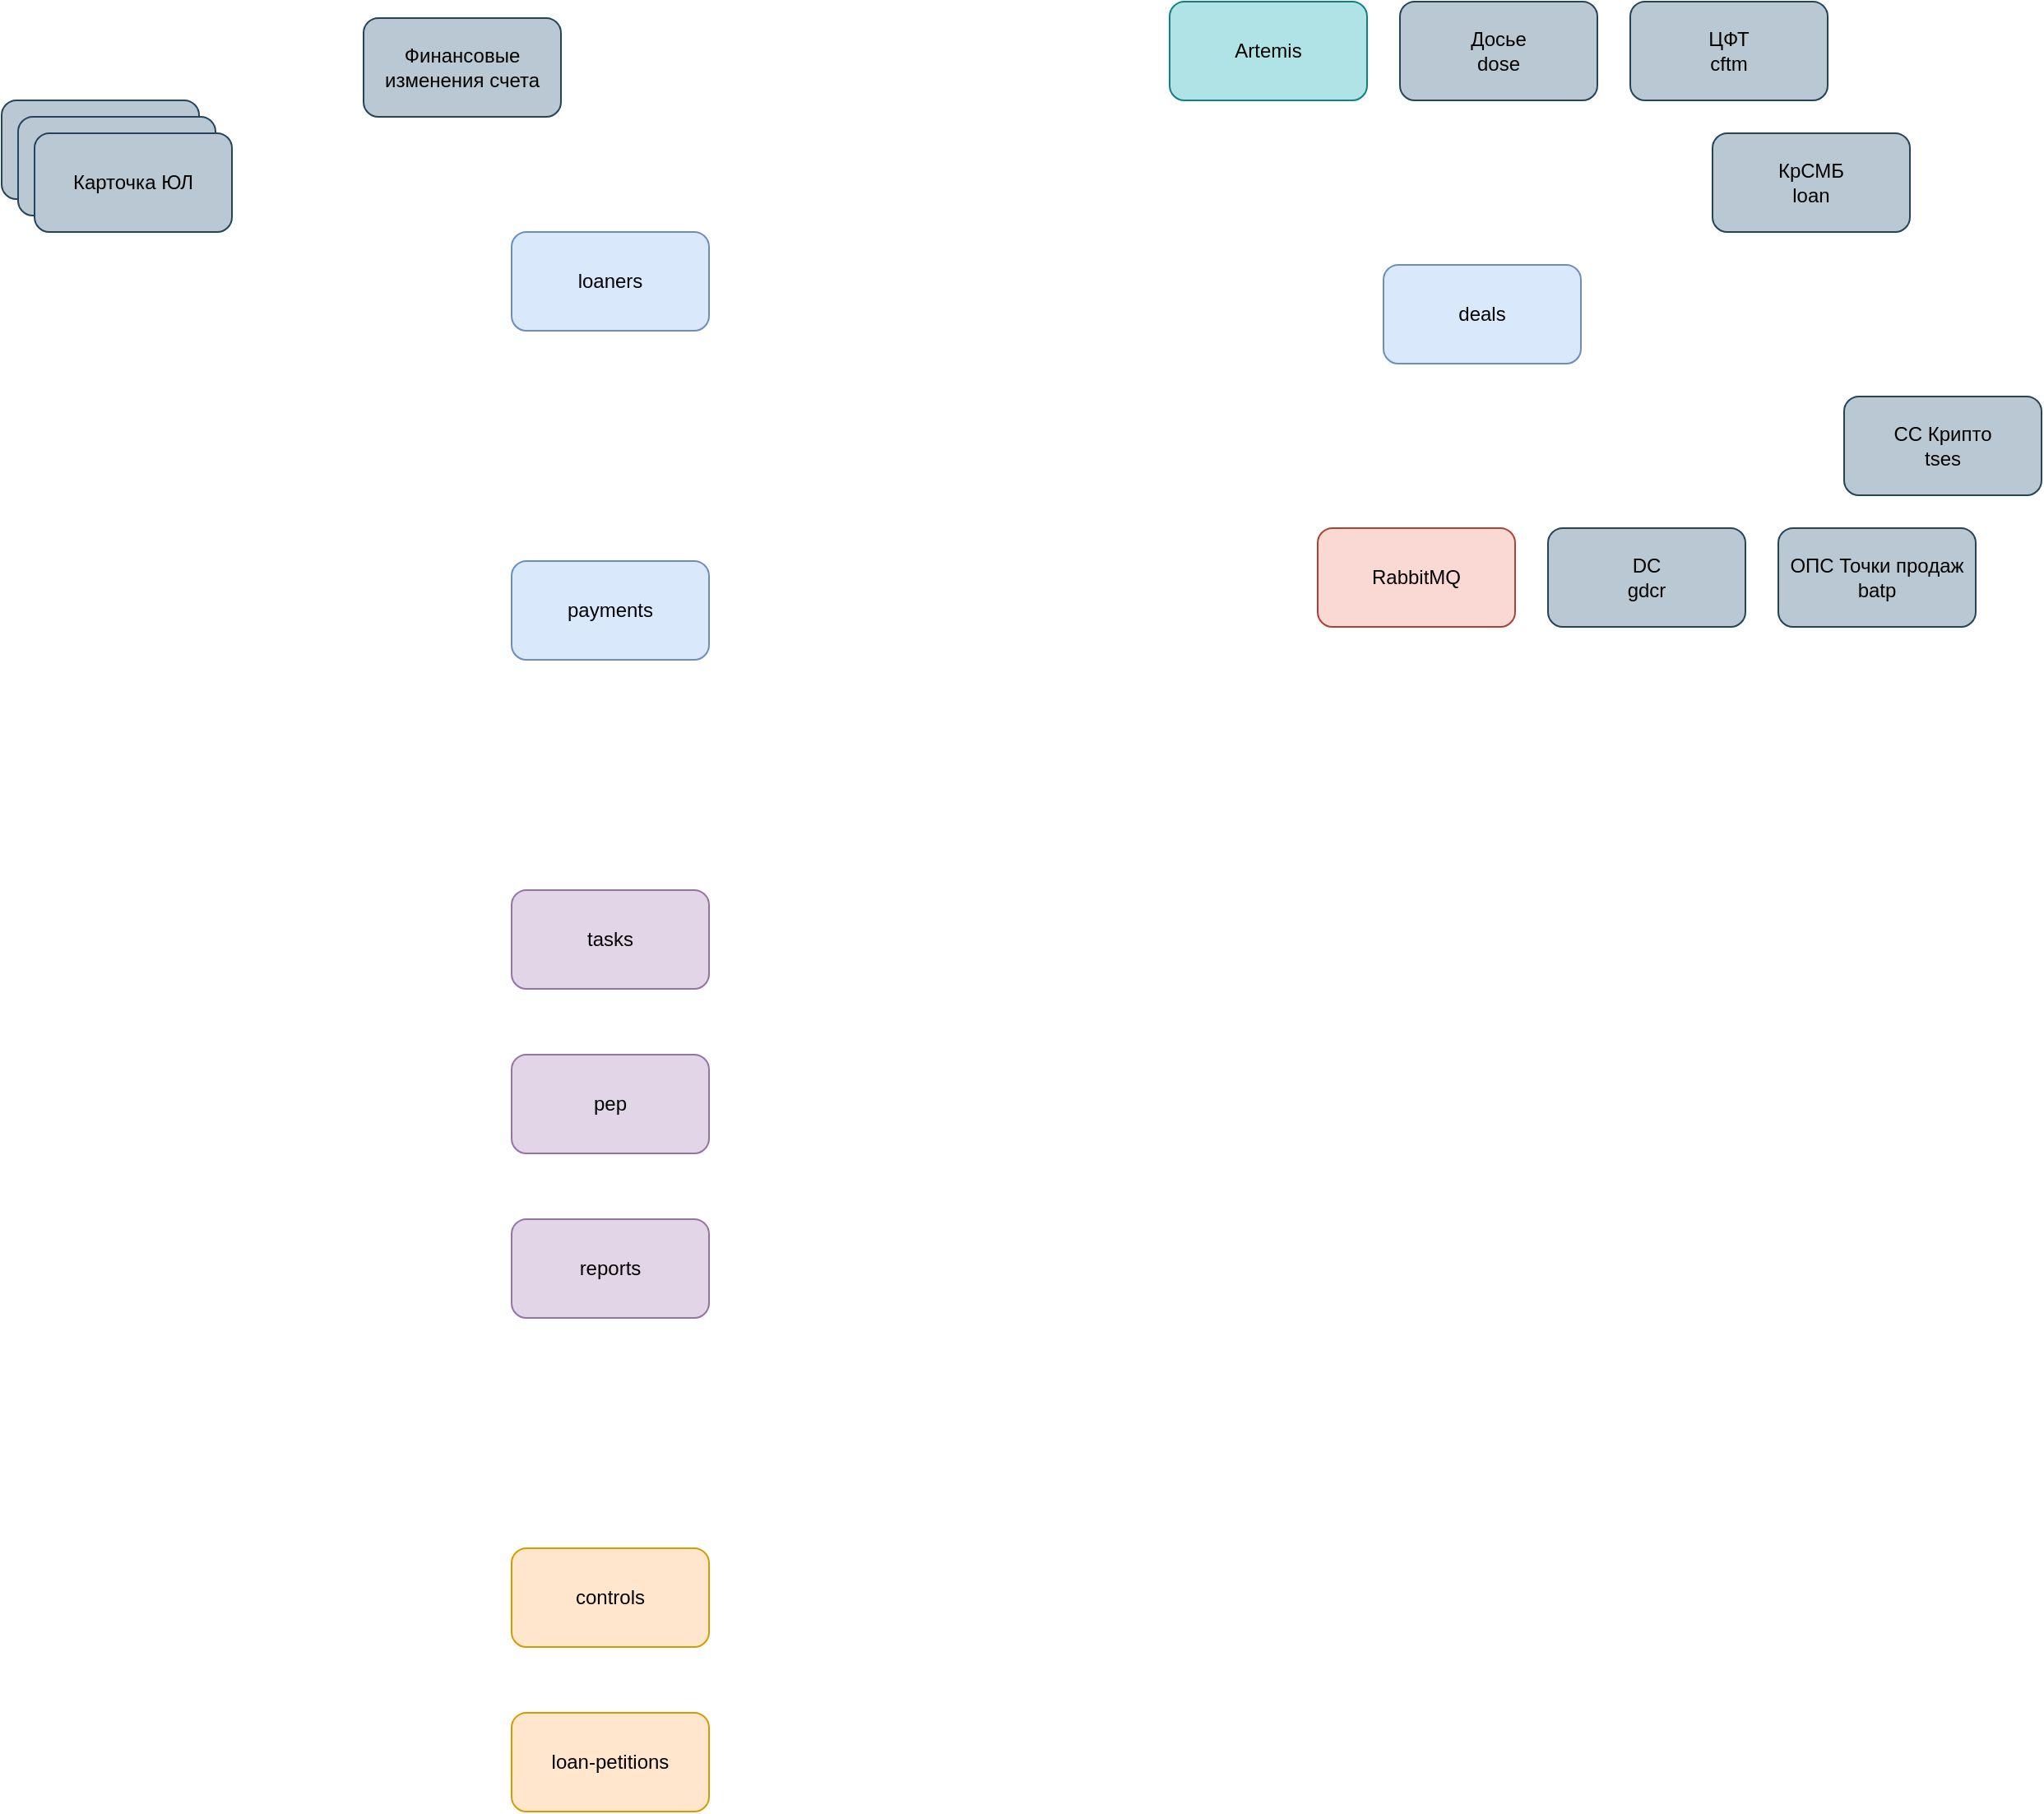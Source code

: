 <mxfile version="24.7.16">
  <diagram name="Страница — 1" id="t4jZ7-XVJNXF6yLmWjbx">
    <mxGraphModel dx="1803" dy="1775" grid="1" gridSize="10" guides="1" tooltips="1" connect="1" arrows="1" fold="1" page="1" pageScale="1" pageWidth="827" pageHeight="1169" math="0" shadow="0">
      <root>
        <mxCell id="0" />
        <mxCell id="1" parent="0" />
        <mxCell id="avL2J_CI90qdSD80F_EQ-1" value="&lt;div&gt;deals&lt;/div&gt;" style="rounded=1;whiteSpace=wrap;html=1;fillColor=#dae8fc;strokeColor=#6c8ebf;" vertex="1" parent="1">
          <mxGeometry x="680" y="20" width="120" height="60" as="geometry" />
        </mxCell>
        <mxCell id="avL2J_CI90qdSD80F_EQ-2" value="payments" style="rounded=1;whiteSpace=wrap;html=1;fillColor=#dae8fc;strokeColor=#6c8ebf;" vertex="1" parent="1">
          <mxGeometry x="150" y="200" width="120" height="60" as="geometry" />
        </mxCell>
        <mxCell id="avL2J_CI90qdSD80F_EQ-3" value="&lt;div&gt;controls&lt;/div&gt;" style="rounded=1;whiteSpace=wrap;html=1;fillColor=#ffe6cc;strokeColor=#d79b00;" vertex="1" parent="1">
          <mxGeometry x="150" y="800" width="120" height="60" as="geometry" />
        </mxCell>
        <mxCell id="avL2J_CI90qdSD80F_EQ-4" value="tasks" style="rounded=1;whiteSpace=wrap;html=1;fillColor=#e1d5e7;strokeColor=#9673a6;" vertex="1" parent="1">
          <mxGeometry x="150" y="400" width="120" height="60" as="geometry" />
        </mxCell>
        <mxCell id="avL2J_CI90qdSD80F_EQ-5" value="pep" style="rounded=1;whiteSpace=wrap;html=1;fillColor=#e1d5e7;strokeColor=#9673a6;" vertex="1" parent="1">
          <mxGeometry x="150" y="500" width="120" height="60" as="geometry" />
        </mxCell>
        <mxCell id="avL2J_CI90qdSD80F_EQ-6" value="reports" style="rounded=1;whiteSpace=wrap;html=1;fillColor=#e1d5e7;strokeColor=#9673a6;" vertex="1" parent="1">
          <mxGeometry x="150" y="600" width="120" height="60" as="geometry" />
        </mxCell>
        <mxCell id="avL2J_CI90qdSD80F_EQ-7" value="loaners" style="rounded=1;whiteSpace=wrap;html=1;fillColor=#dae8fc;strokeColor=#6c8ebf;" vertex="1" parent="1">
          <mxGeometry x="150" width="120" height="60" as="geometry" />
        </mxCell>
        <mxCell id="avL2J_CI90qdSD80F_EQ-8" value="loan-petitions" style="rounded=1;whiteSpace=wrap;html=1;fillColor=#ffe6cc;strokeColor=#d79b00;" vertex="1" parent="1">
          <mxGeometry x="150" y="900" width="120" height="60" as="geometry" />
        </mxCell>
        <mxCell id="avL2J_CI90qdSD80F_EQ-9" value="&lt;div&gt;DC&lt;/div&gt;&lt;div&gt;gdcr&lt;br&gt;&lt;/div&gt;" style="rounded=1;whiteSpace=wrap;html=1;fillColor=#bac8d3;strokeColor=#23445d;" vertex="1" parent="1">
          <mxGeometry x="780" y="180" width="120" height="60" as="geometry" />
        </mxCell>
        <mxCell id="avL2J_CI90qdSD80F_EQ-10" value="&lt;div&gt;Досье&lt;/div&gt;&lt;div&gt;dose&lt;br&gt;&lt;/div&gt;" style="rounded=1;whiteSpace=wrap;html=1;fillColor=#bac8d3;strokeColor=#23445d;" vertex="1" parent="1">
          <mxGeometry x="690" y="-140" width="120" height="60" as="geometry" />
        </mxCell>
        <mxCell id="avL2J_CI90qdSD80F_EQ-11" value="&lt;div&gt;ЦФТ&lt;/div&gt;&lt;div&gt;cftm&lt;br&gt;&lt;/div&gt;" style="rounded=1;whiteSpace=wrap;html=1;fillColor=#bac8d3;strokeColor=#23445d;" vertex="1" parent="1">
          <mxGeometry x="830" y="-140" width="120" height="60" as="geometry" />
        </mxCell>
        <mxCell id="avL2J_CI90qdSD80F_EQ-12" value="&lt;div&gt;СС Крипто&lt;/div&gt;&lt;div&gt;tses&lt;br&gt;&lt;/div&gt;" style="rounded=1;whiteSpace=wrap;html=1;fillColor=#bac8d3;strokeColor=#23445d;" vertex="1" parent="1">
          <mxGeometry x="960" y="100" width="120" height="60" as="geometry" />
        </mxCell>
        <mxCell id="avL2J_CI90qdSD80F_EQ-14" value="&lt;div&gt;КрСМБ&lt;/div&gt;&lt;div&gt;loan&lt;br&gt;&lt;/div&gt;" style="rounded=1;whiteSpace=wrap;html=1;fillColor=#bac8d3;strokeColor=#23445d;" vertex="1" parent="1">
          <mxGeometry x="880" y="-60" width="120" height="60" as="geometry" />
        </mxCell>
        <mxCell id="avL2J_CI90qdSD80F_EQ-15" value="&lt;div&gt;ОПС Точки продаж&lt;/div&gt;&lt;div&gt;batp&lt;br&gt;&lt;/div&gt;" style="rounded=1;whiteSpace=wrap;html=1;fillColor=#bac8d3;strokeColor=#23445d;" vertex="1" parent="1">
          <mxGeometry x="920" y="180" width="120" height="60" as="geometry" />
        </mxCell>
        <mxCell id="avL2J_CI90qdSD80F_EQ-16" value="RabbitMQ" style="rounded=1;whiteSpace=wrap;html=1;fillColor=#fad9d5;strokeColor=#ae4132;" vertex="1" parent="1">
          <mxGeometry x="640" y="180" width="120" height="60" as="geometry" />
        </mxCell>
        <mxCell id="avL2J_CI90qdSD80F_EQ-17" value="Artemis" style="rounded=1;whiteSpace=wrap;html=1;fillColor=#b0e3e6;strokeColor=#0e8088;" vertex="1" parent="1">
          <mxGeometry x="550" y="-140" width="120" height="60" as="geometry" />
        </mxCell>
        <mxCell id="avL2J_CI90qdSD80F_EQ-18" value="Продуктовый профиль" style="rounded=1;whiteSpace=wrap;html=1;fillColor=#bac8d3;strokeColor=#23445d;" vertex="1" parent="1">
          <mxGeometry x="-160" y="-80" width="120" height="60" as="geometry" />
        </mxCell>
        <mxCell id="avL2J_CI90qdSD80F_EQ-19" value="Расширенный профиль клиента ЮЛ" style="rounded=1;whiteSpace=wrap;html=1;fillColor=#bac8d3;strokeColor=#23445d;" vertex="1" parent="1">
          <mxGeometry x="-150" y="-70" width="120" height="60" as="geometry" />
        </mxCell>
        <mxCell id="avL2J_CI90qdSD80F_EQ-20" value="Финансовые изменения счета" style="rounded=1;whiteSpace=wrap;html=1;fillColor=#bac8d3;strokeColor=#23445d;" vertex="1" parent="1">
          <mxGeometry x="60" y="-130" width="120" height="60" as="geometry" />
        </mxCell>
        <mxCell id="avL2J_CI90qdSD80F_EQ-21" value="Карточка ЮЛ" style="rounded=1;whiteSpace=wrap;html=1;fillColor=#bac8d3;strokeColor=#23445d;" vertex="1" parent="1">
          <mxGeometry x="-140" y="-60" width="120" height="60" as="geometry" />
        </mxCell>
      </root>
    </mxGraphModel>
  </diagram>
</mxfile>
